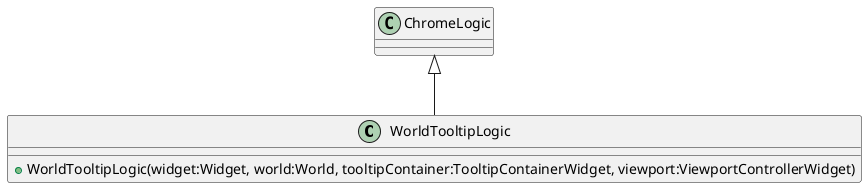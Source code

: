 @startuml
class WorldTooltipLogic {
    + WorldTooltipLogic(widget:Widget, world:World, tooltipContainer:TooltipContainerWidget, viewport:ViewportControllerWidget)
}
ChromeLogic <|-- WorldTooltipLogic
@enduml
